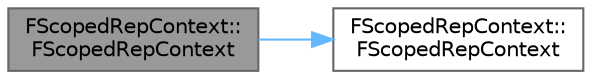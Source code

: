 digraph "FScopedRepContext::FScopedRepContext"
{
 // INTERACTIVE_SVG=YES
 // LATEX_PDF_SIZE
  bgcolor="transparent";
  edge [fontname=Helvetica,fontsize=10,labelfontname=Helvetica,labelfontsize=10];
  node [fontname=Helvetica,fontsize=10,shape=box,height=0.2,width=0.4];
  rankdir="LR";
  Node1 [id="Node000001",label="FScopedRepContext::\lFScopedRepContext",height=0.2,width=0.4,color="gray40", fillcolor="grey60", style="filled", fontcolor="black",tooltip=" "];
  Node1 -> Node2 [id="edge1_Node000001_Node000002",color="steelblue1",style="solid",tooltip=" "];
  Node2 [id="Node000002",label="FScopedRepContext::\lFScopedRepContext",height=0.2,width=0.4,color="grey40", fillcolor="white", style="filled",URL="$d9/db3/structFScopedRepContext.html#ac14a59c8b4f763d2fe8617b05a598d9a",tooltip=" "];
}
